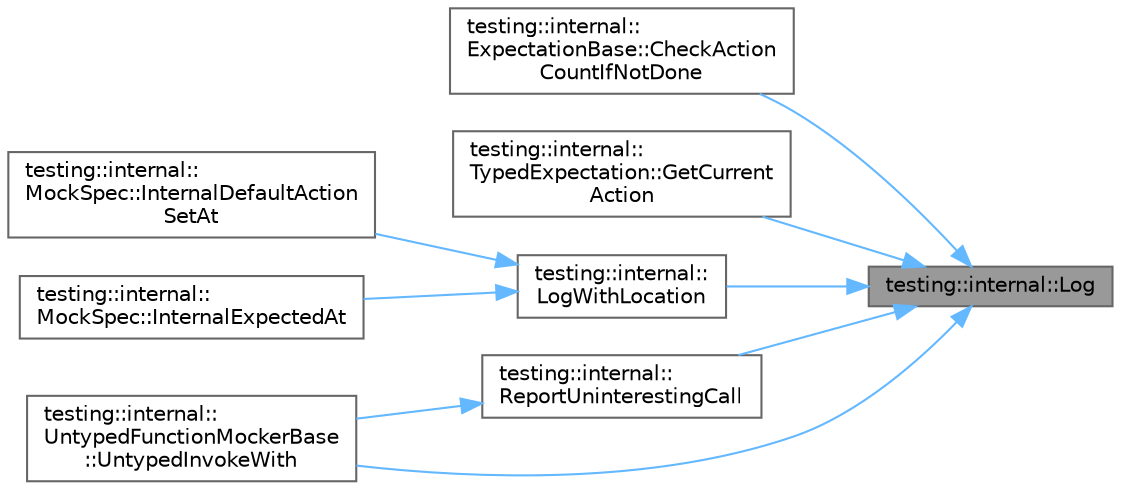 digraph "testing::internal::Log"
{
 // LATEX_PDF_SIZE
  bgcolor="transparent";
  edge [fontname=Helvetica,fontsize=10,labelfontname=Helvetica,labelfontsize=10];
  node [fontname=Helvetica,fontsize=10,shape=box,height=0.2,width=0.4];
  rankdir="RL";
  Node1 [id="Node000001",label="testing::internal::Log",height=0.2,width=0.4,color="gray40", fillcolor="grey60", style="filled", fontcolor="black",tooltip=" "];
  Node1 -> Node2 [id="edge1_Node000001_Node000002",dir="back",color="steelblue1",style="solid",tooltip=" "];
  Node2 [id="Node000002",label="testing::internal::\lExpectationBase::CheckAction\lCountIfNotDone",height=0.2,width=0.4,color="grey40", fillcolor="white", style="filled",URL="$classtesting_1_1internal_1_1_expectation_base.html#aaeb143b6f8676e9a6fb9b17678344f03",tooltip=" "];
  Node1 -> Node3 [id="edge2_Node000001_Node000003",dir="back",color="steelblue1",style="solid",tooltip=" "];
  Node3 [id="Node000003",label="testing::internal::\lTypedExpectation::GetCurrent\lAction",height=0.2,width=0.4,color="grey40", fillcolor="white", style="filled",URL="$classtesting_1_1internal_1_1_typed_expectation.html#a039235cfa42b99c00185745a384dccee",tooltip=" "];
  Node1 -> Node4 [id="edge3_Node000001_Node000004",dir="back",color="steelblue1",style="solid",tooltip=" "];
  Node4 [id="Node000004",label="testing::internal::\lLogWithLocation",height=0.2,width=0.4,color="grey40", fillcolor="white", style="filled",URL="$namespacetesting_1_1internal.html#a07f4411f23f8b1b731858be9dda3fdcc",tooltip=" "];
  Node4 -> Node5 [id="edge4_Node000004_Node000005",dir="back",color="steelblue1",style="solid",tooltip=" "];
  Node5 [id="Node000005",label="testing::internal::\lMockSpec::InternalDefaultAction\lSetAt",height=0.2,width=0.4,color="grey40", fillcolor="white", style="filled",URL="$classtesting_1_1internal_1_1_mock_spec.html#a44741bbfe9cbb2c26b48f83280143658",tooltip=" "];
  Node4 -> Node6 [id="edge5_Node000004_Node000006",dir="back",color="steelblue1",style="solid",tooltip=" "];
  Node6 [id="Node000006",label="testing::internal::\lMockSpec::InternalExpectedAt",height=0.2,width=0.4,color="grey40", fillcolor="white", style="filled",URL="$classtesting_1_1internal_1_1_mock_spec.html#a8d198d6bc95a3f3e885ae1def6d0d15e",tooltip=" "];
  Node1 -> Node7 [id="edge6_Node000001_Node000007",dir="back",color="steelblue1",style="solid",tooltip=" "];
  Node7 [id="Node000007",label="testing::internal::\lReportUninterestingCall",height=0.2,width=0.4,color="grey40", fillcolor="white", style="filled",URL="$namespacetesting_1_1internal.html#af045b703d8487374620a8106a76814ee",tooltip=" "];
  Node7 -> Node8 [id="edge7_Node000007_Node000008",dir="back",color="steelblue1",style="solid",tooltip=" "];
  Node8 [id="Node000008",label="testing::internal::\lUntypedFunctionMockerBase\l::UntypedInvokeWith",height=0.2,width=0.4,color="grey40", fillcolor="white", style="filled",URL="$classtesting_1_1internal_1_1_untyped_function_mocker_base.html#a819f2e6575f1245e65fc2040150b5bac",tooltip=" "];
  Node1 -> Node8 [id="edge8_Node000001_Node000008",dir="back",color="steelblue1",style="solid",tooltip=" "];
}
